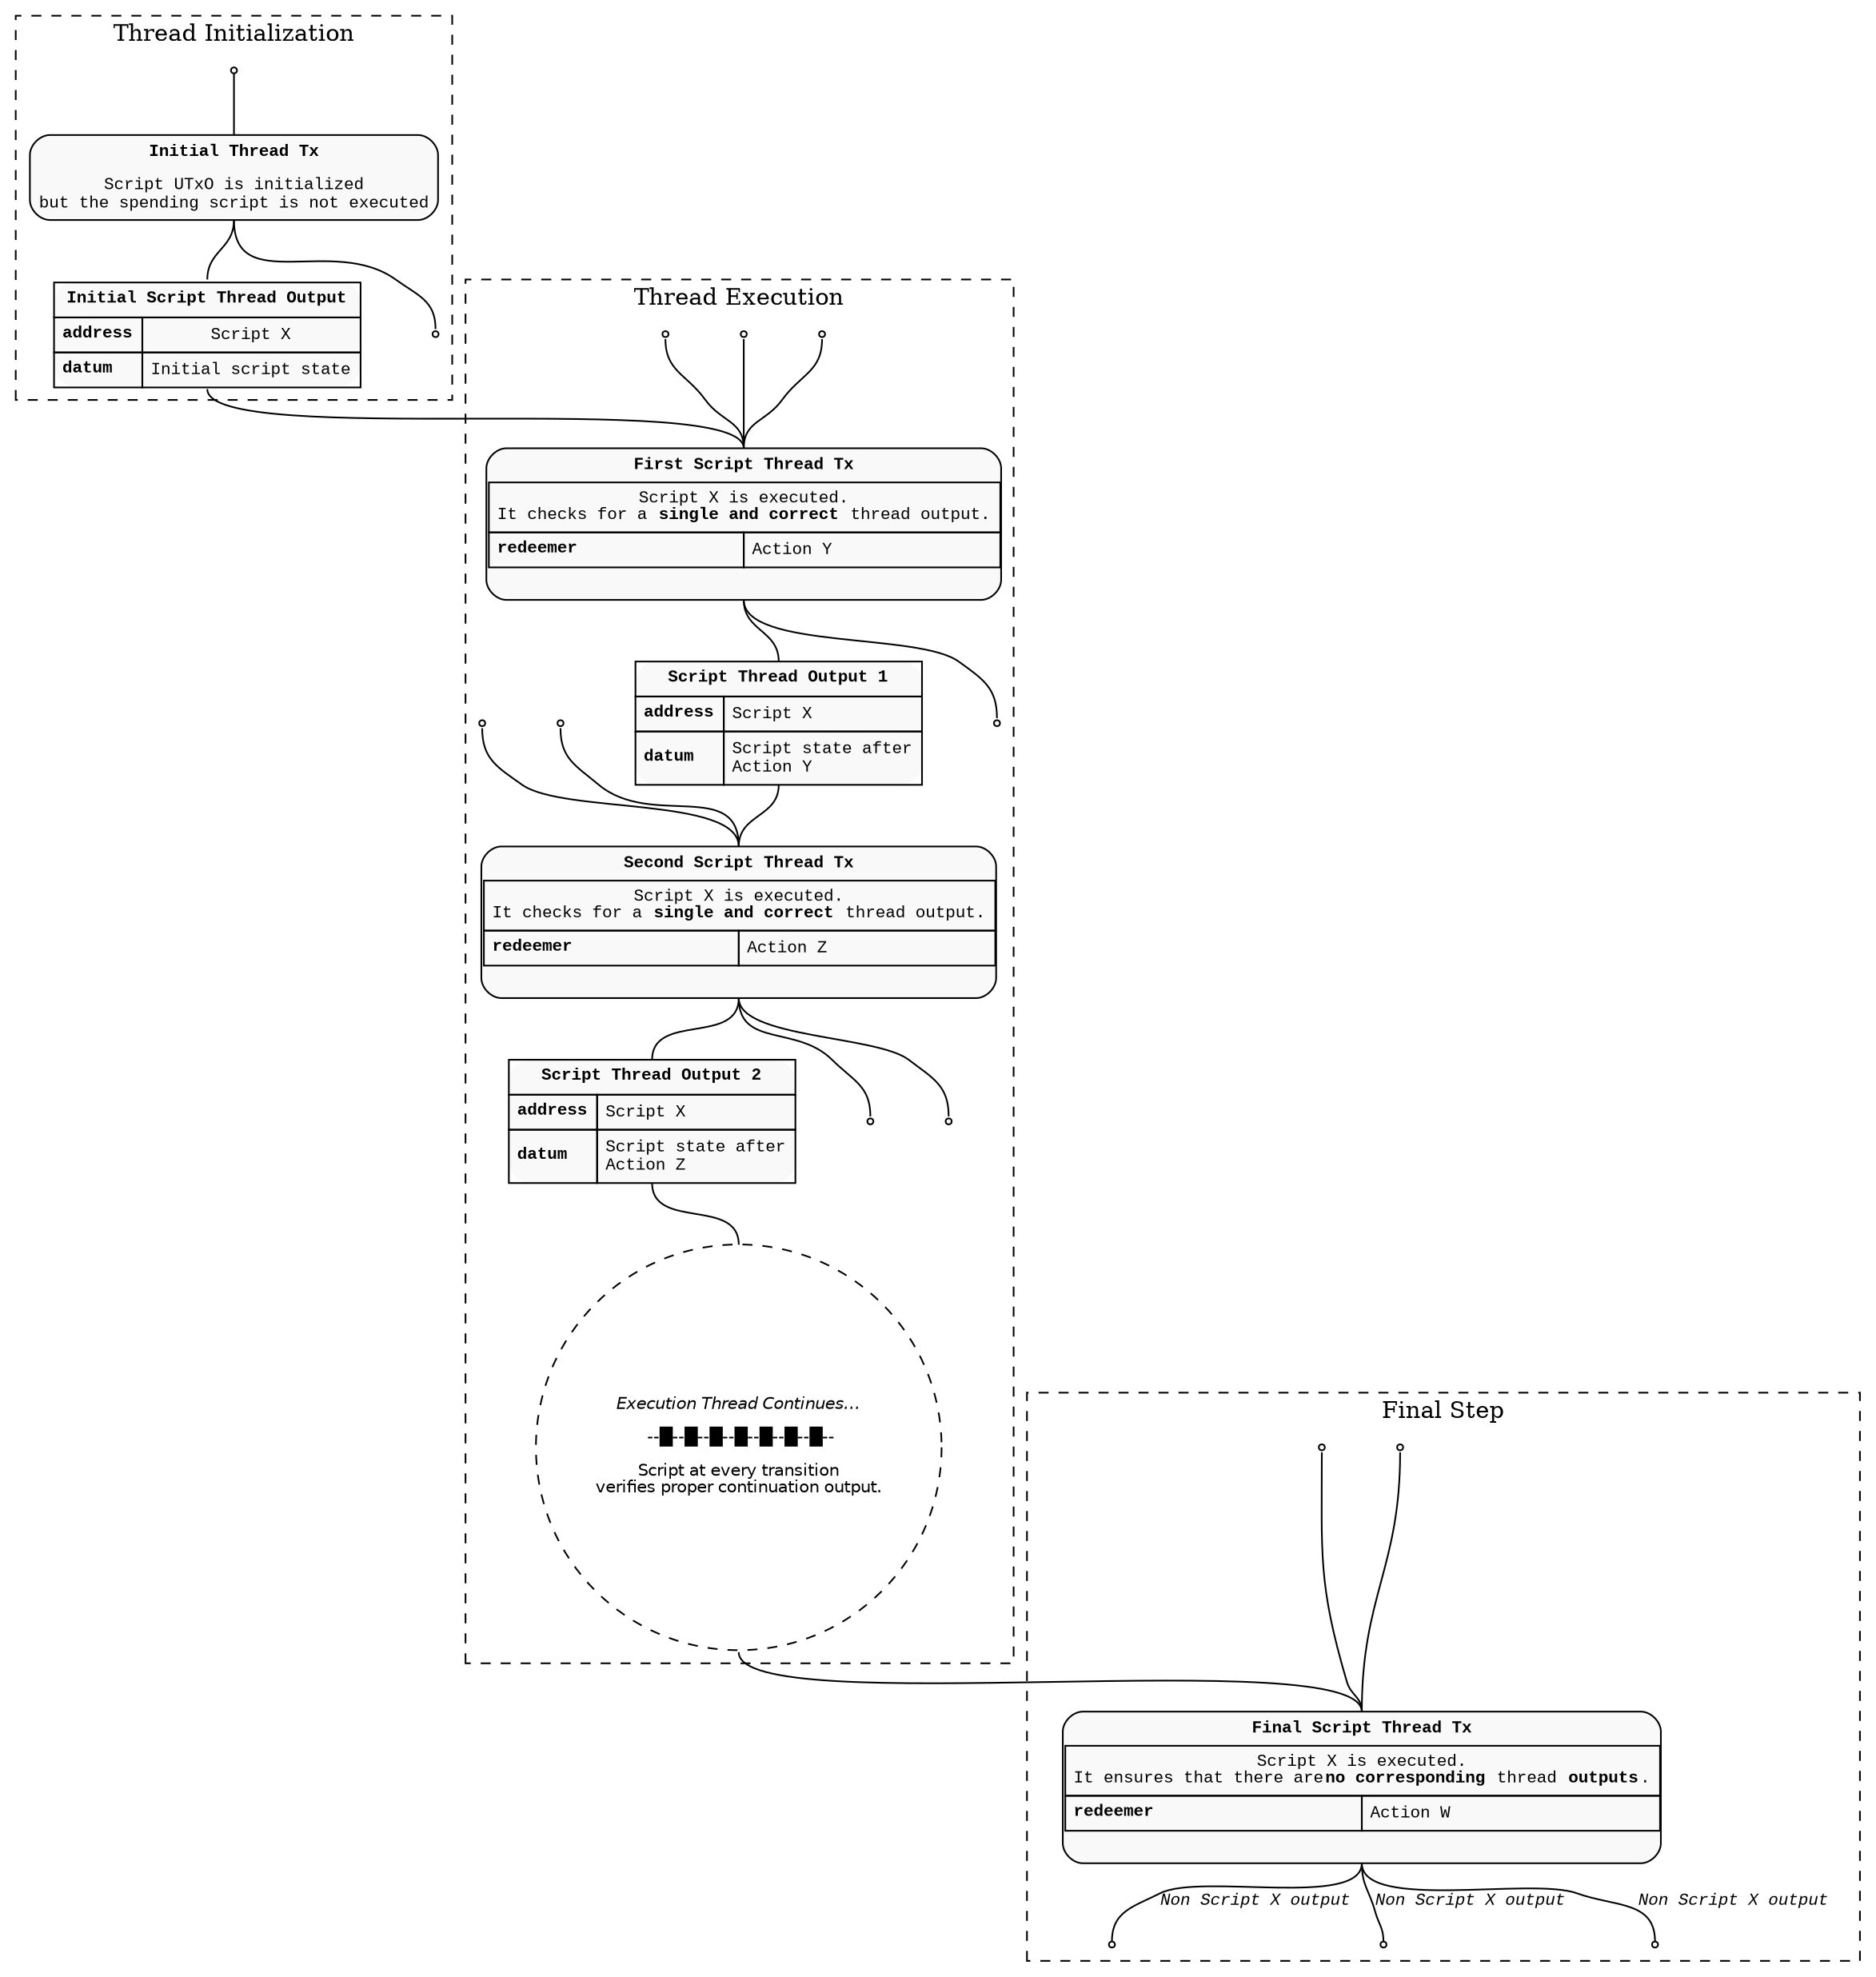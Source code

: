 digraph Script_Execution_Thread {
  rankdir=TD;
  graph [pad="0.02", nodesep="0.6", ranksep="0.5"];
  node [shape=rect, style="filled,rounded", fillcolor="#f9f9f9", fontname="Courier New", fontsize="10"];
  edge [arrowhead=none, headport="n", tailport="s", color="#aaa", fontname="Courier New", fontsize="10"];

  // --- Diagram 1: First Step ---
  subgraph cluster_D1 {
    label = "Thread Initialization";
    style="dashed";
    node [shape=rect, style="filled,rounded", fillcolor="#f9f9f9", fontname="Courier New", fontsize="10"];
    edge [arrowhead=none, headport="n", tailport="s", color="#aaa", fontname="Courier New", fontsize="10"];

    D1_InitFundingOutput [shape=point];

    D1_InitFundingOutput -> D1_InitTx;

    D1_InitTx [label=<
      <TABLE CELLSPACING="0" CELLPADDING="4" BORDER="1" CELLBORDER="0" style="rounded" color="#aaa">
        <TR>
          <TD colspan="2" align="center"><b>Initial Thread Tx</b></TD>
        </TR>
        <TR>
          <TD align="left">Script UTxO is initialized<br/>but the spending script is not executed</TD>
        </TR>
      </TABLE>
    > color="#aaa" shape="plain"];

    D1_InitialScriptOutput [label=<
      <TABLE CELLSPACING="0" CELLPADDING="4" BORDER="0" CELLBORDER="1" style="rounded" color="#aaa">
        <TR>
          <TD colspan="2" align="center"><b>Initial Script Thread Output</b></TD>
        </TR>
        <TR>
          <TD align="left"><b>address</b></TD>
          <TD>Script X</TD>
        </TR>
        <TR>
          <TD align="left"><b>datum</b></TD>
          <TD align="left" balign="left">Initial script state</TD>
        </TR>
        </TABLE>
    > shape="plain" border="1" color="#000"]

    D1_InitChangeOutput [shape=point];
    D1_InitTx -> D1_InitChangeOutput;
    D1_InitTx -> D1_InitialScriptOutput;

  }

  D1_InitialScriptOutput -> D2_ScriptThreadTx1;

  // --- Diagram 2: Thread Continues ---
  subgraph cluster_D2 {
    label = "Thread Execution";
    labelloc=top;
    style="dashed";
    node [shape=rect, style="filled,rounded", fillcolor="#f9f9f9", fontname="Courier New", fontsize="10"];
    edge [arrowhead=none, headport="n", tailport="s", color="#aaa", fontname="Courier New", fontsize="10"];

    D2_ScriptThreadTx1 [label=<
      <TABLE CELLSPACING="0" CELLPADDING="4" BORDER="1" CELLBORDER="0" style="rounded" color="#aaa">
        <TR>
          <TD align="center"><b>First Script Thread Tx</b></TD>
        </TR>
        <TR>
          <TD cellpadding="0" align="left">
            <TABLE CELLSPACING="0" CELLPADDING="4" BORDER="0" CELLBORDER="1" style="rounded" color="#aaa">
              <TR>
                <TD align="left" colspan="2">Script X is executed.<br/>It checks for a <b>single and correct</b> thread output.</TD>
              </TR>
              <TR>
                <TD align="left"><b>redeemer</b></TD>
                <TD align="left" balign="left">Action Y</TD>
              </TR>
            </TABLE>
          </TD>
        </TR>
        <TR>
          <TD align="left"> </TD>
        </TR>
      </TABLE>
    > color="#aaa" shape="plain"];

    D2_ScriptThreadTx1ExtraInput1 [shape=point];
    D2_ScriptThreadTx1ExtraInput1 -> D2_ScriptThreadTx1;

    D2_ScriptThreadTx1ExtraInput2 [shape=point];
    D2_ScriptThreadTx1ExtraInput2 -> D2_ScriptThreadTx1;

    D2_ScriptThreadTx1ExtraInput3 [shape=point];
    D2_ScriptThreadTx1ExtraInput3 -> D2_ScriptThreadTx1;

    D2_ScriptThreadTx1Output [label=<
      <TABLE CELLSPACING="0" CELLPADDING="4" BORDER="0" CELLBORDER="1" style="rounded" color="#aaa">
        <TR>
          <TD colspan="2" align="center"><b>Script Thread Output 1</b></TD>
        </TR>
        <TR>
          <TD align="left"><b>address</b></TD>
          <TD align="left" balign="left">Script X</TD>
        </TR>
        <TR>
          <TD align="left"><b>datum</b></TD>
          <TD align="left" balign="left">Script state after<br />Action Y</TD>
        </TR>
      </TABLE>
    > shape="plain" border="1" color="#000"]

    D2_ScriptThreadTx1 -> D2_ScriptThreadTx1Output;

    D2_ScriptThreadTx1ExtraOutput [shape=point];
    D2_ScriptThreadTx1 -> D2_ScriptThreadTx1ExtraOutput;

    // --- New for D2 ---
    D2_ScriptThreadTx2 [label=<
      <TABLE CELLSPACING="0" CELLPADDING="4" BORDER="1" CELLBORDER="0" style="rounded" color="#aaa">
        <TR>
          <TD align="center"><b>Second Script Thread Tx</b></TD>
        </TR>
        <TR>
          <TD cellpadding="0" align="left">
            <TABLE CELLSPACING="0" CELLPADDING="4" BORDER="0" CELLBORDER="1" style="rounded" color="#aaa">
              <TR>
                <TD align="left" colspan="2">Script X is executed.<br/>It checks for a <b>single and correct</b> thread output.</TD>
              </TR>
              <TR>
                <TD align="left"><b>redeemer</b></TD>
                <TD align="left" balign="left">Action Z</TD>
              </TR>
            </TABLE>
          </TD>
        </TR>
        <TR>
          <TD> </TD>
        </TR>
      </TABLE>
    > color="#aaa" shape="plain"];

    D2_ScriptThreadTx1Output -> D2_ScriptThreadTx2;

    D2_ScriptThreadTx2ExtraInput1 [shape=point];
    D2_ScriptThreadTx2ExtraInput1 -> D2_ScriptThreadTx2;
    D2_ScriptThreadTx2ExtraInput2 [shape=point];
    D2_ScriptThreadTx2ExtraInput2 -> D2_ScriptThreadTx2;

    D2_ScriptThreadTx2Output [label=<
      <TABLE CELLSPACING="0" CELLPADDING="4" BORDER="0" CELLBORDER="1" style="rounded" color="#aaa">
        <TR>
          <TD colspan="2" align="center"><b>Script Thread Output 2</b></TD>
        </TR>
        <TR>
          <TD align="left"><b>address</b></TD>
          <TD align="left" balign="left">Script X</TD>
        </TR>
        <TR>
          <TD align="left"><b>datum</b></TD>
          <TD align="left" balign="left">Script state after<br />Action Z</TD>
        </TR>
      </TABLE>
    > shape="plain" border="1" color="#000"]

    D2_ScriptThreadTx2 -> D2_ScriptThreadTx2Output;

    D2_ScriptThreadTx2ExtraOutput1 [shape=point];
    D2_ScriptThreadTx2 -> D2_ScriptThreadTx2ExtraOutput1;

    D2_ScriptThreadTx2ExtraOutput2 [shape=point];
    D2_ScriptThreadTx2 -> D2_ScriptThreadTx2ExtraOutput2;

    D2_ScriptThread [shape=circle, style="dashed,rounded", color="#aaa" fillcolor="white", fontname="Helvetica", margin="0", padding="0",
      label=<<i>Execution Thread Continues…</i><br/><br/> --█--█--█--█--█--█--█--<br/><br/>Script at every transition<br/>verifies proper continuation output.>];
    D2_ScriptThreadTx2Output -> D2_ScriptThread;

    // --- End New for D2 ---
  }

  D2_ScriptThread -> D3_ScriptThreadFinalStepTx;

  // --- Diagram 3: Full Thread ---
  subgraph cluster_D3 {
    label = "Final Step";
    labelloc=top;
    style="dashed";
    node [shape=rect, style="filled,rounded", fillcolor="#f9f9f9", fontname="Courier New", fontsize="10"];
    edge [arrowhead=none, headport="n", tailport="s", color="#aaa", fontname="Courier New", fontsize="10"];

    // --- New for D3 (Final Step) ---
    // Note: The original comment "// Now let's describe the last action/transaction without script outputs" is implicitly covered by this section.
    D3_ScriptThreadFinalStepTx [label=<
      <TABLE CELLSPACING="0" CELLPADDING="4" BORDER="1" CELLBORDER="0" style="rounded" color="#aaa">
        <TR>
          <TD align="center"><b>Final Script Thread Tx</b></TD>
        </TR>
        <TR>
          <TD cellpadding="0" align="left">
            <TABLE CELLSPACING="0" CELLPADDING="4" BORDER="0" CELLBORDER="1" style="rounded" color="#aaa">
              <TR>
                <TD align="left" colspan="2">Script X is executed.<br/>It ensures that there are<b>no corresponding</b> thread <b>outputs</b>.</TD>
              </TR>
              <TR>
                <TD align="left"><b>redeemer</b></TD>
                <TD align="left" balign="left">Action W</TD>
              </TR>
            </TABLE>
          </TD>
        </TR>
        <TR>
          <TD> </TD>
        </TR>
      </TABLE>
    > color="#aaa" shape="plain"];

    D3_ScriptThreadFinalStepTxExtraInput1 [shape=point];
    D3_ScriptThreadFinalStepTxExtraInput1 -> D3_ScriptThreadFinalStepTx;

    D3_ScriptThreadFinalStepTxExtraInput2 [shape=point];
    D3_ScriptThreadFinalStepTxExtraInput2 -> D3_ScriptThreadFinalStepTx;

    D3_ScriptThreadFinalStepTxOutput1 [shape=point];
    D3_ScriptThreadFinalStepTx -> D3_ScriptThreadFinalStepTxOutput1 [label=<<i>Non Script X output</i>>];

    D3_ScriptThreadFinalStepTxOutput2 [shape=point];
    D3_ScriptThreadFinalStepTx -> D3_ScriptThreadFinalStepTxOutput2 [label=<<i>Non Script X output</i>>];

    D3_ScriptThreadFinalStepTxOutput3 [shape=point];
    D3_ScriptThreadFinalStepTx -> D3_ScriptThreadFinalStepTxOutput3 [label=<<i>Non Script X output</i>>];
    // --- End New for D3 ---
  }
// D1_InitialScriptOutput -> D2_ScriptThreadTx1;
//   D2_ScriptThread -> D3_ScriptThreadFinalStepTx;
  // { rank= same; D1_InitialScriptOutput; D2_ScriptThreadTx1; D3_ScriptThreadFinalStepTx }
}
